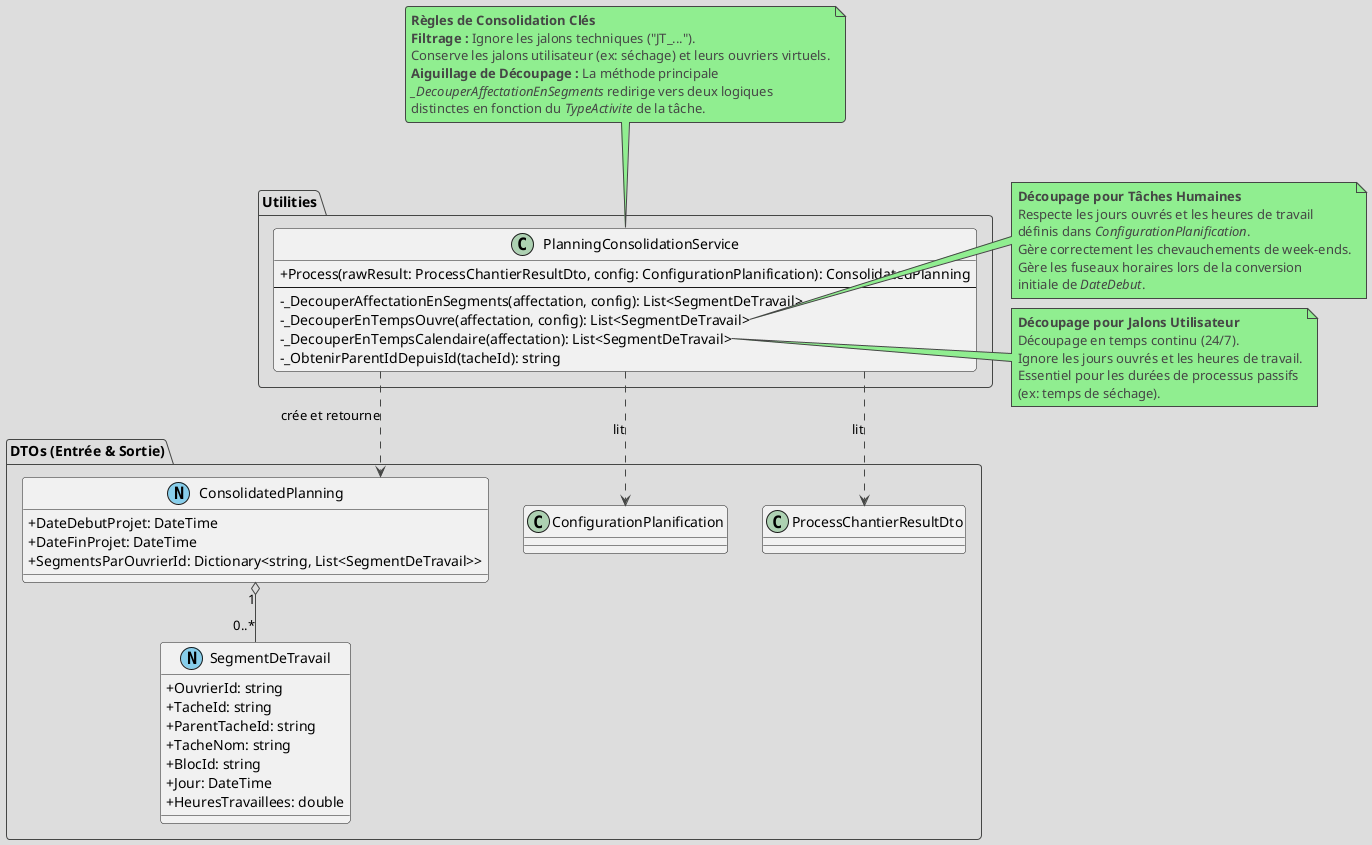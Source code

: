 @startuml
' --- Configuration ---
!theme toy
skinparam linetype ortho
skinparam classAttributeIconSize 0
package "DTOs (Entrée & Sortie)" {
class ProcessChantierResultDto
class ConfigurationPlanification

class "ConsolidatedPlanning" as CP <<(N,SkyBlue)>> {
    + DateDebutProjet: DateTime
    + DateFinProjet: DateTime
    + SegmentsParOuvrierId: Dictionary<string, List<SegmentDeTravail>>
}

class "SegmentDeTravail" as ST <<(N,SkyBlue)>> {
    + OuvrierId: string
    + TacheId: string
    + ParentTacheId: string
    + TacheNom: string
    + BlocId: string
    + Jour: DateTime
    + HeuresTravaillees: double
}
}
package "Utilities" {
class "PlanningConsolidationService" as PCS {
' --- Méthode Publique (Contrat) ---
+ Process(rawResult: ProcessChantierResultDto, config: ConfigurationPlanification): ConsolidatedPlanning
--
' --- Logique Interne ---
- _DecouperAffectationEnSegments(affectation, config): List<SegmentDeTravail>
- _DecouperEnTempsOuvre(affectation, config): List<SegmentDeTravail>
- _DecouperEnTempsCalendaire(affectation): List<SegmentDeTravail>
- _ObtenirParentIdDepuisId(tacheId): string
}
}
' --- Relations ---
PCS ..> ProcessChantierResultDto : "lit"
PCS ..> ConfigurationPlanification : "lit"
PCS ..> CP : "crée et retourne"
CP "1" o-- "0..*" ST
note top of PCS
<b>Règles de Consolidation Clés</b>
<b>Filtrage :</b> Ignore les jalons techniques ("JT_...").
Conserve les jalons utilisateur (ex: séchage) et leurs ouvriers virtuels.
<b>Aiguillage de Découpage :</b> La méthode principale
<i>_DecouperAffectationEnSegments</i> redirige vers deux logiques
distinctes en fonction du <i>TypeActivite</i> de la tâche.
end note
note right of PCS::_DecouperEnTempsOuvre
<b>Découpage pour Tâches Humaines</b>
Respecte les jours ouvrés et les heures de travail
définis dans <i>ConfigurationPlanification</i>.
Gère correctement les chevauchements de week-ends.
Gère les fuseaux horaires lors de la conversion
initiale de <i>DateDebut</i>.
end note
note right of PCS::_DecouperEnTempsCalendaire
<b>Découpage pour Jalons Utilisateur</b>
Découpage en temps continu (24/7).
Ignore les jours ouvrés et les heures de travail.
Essentiel pour les durées de processus passifs
(ex: temps de séchage).
end note
@enduml
